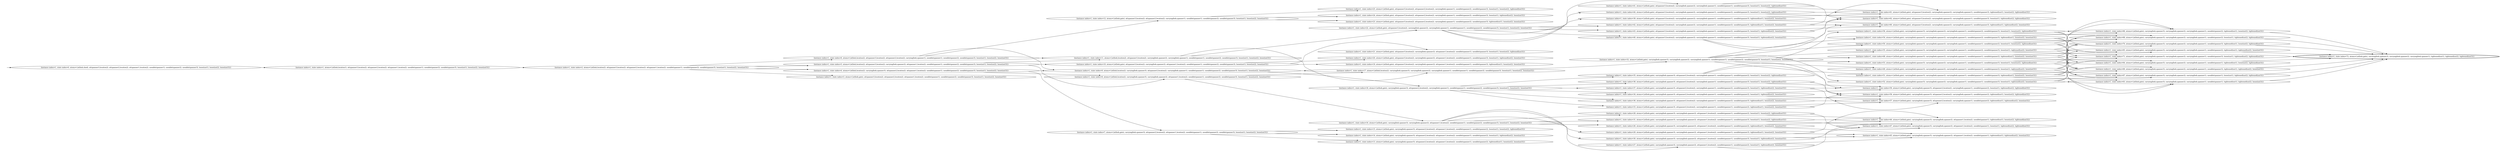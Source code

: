 digraph {
rankdir="LR"
s0[label="(instance index=1, state index=0, atoms={at(bob,shed), at(spanner3,location2), at(spanner2,location2), at(spanner1,location2), useable(spanner1), useable(spanner2), useable(spanner3), loose(nut1), loose(nut2), loose(nut3)})"]
s1[label="(instance index=1, state index=1, atoms={at(bob,location1), at(spanner3,location2), at(spanner2,location2), at(spanner1,location2), useable(spanner1), useable(spanner2), useable(spanner3), loose(nut1), loose(nut2), loose(nut3)})"]
s2[label="(instance index=1, state index=2, atoms={at(bob,location2), at(spanner3,location2), at(spanner2,location2), at(spanner1,location2), useable(spanner1), useable(spanner2), useable(spanner3), loose(nut1), loose(nut2), loose(nut3)})"]
s6[label="(instance index=1, state index=6, atoms={at(bob,location2), at(spanner3,location2), at(spanner2,location2), carrying(bob,spanner1), useable(spanner1), useable(spanner2), useable(spanner3), loose(nut1), loose(nut2), loose(nut3)})"]
s5[label="(instance index=1, state index=5, atoms={at(bob,location2), at(spanner3,location2), carrying(bob,spanner2), at(spanner1,location2), useable(spanner1), useable(spanner2), useable(spanner3), loose(nut1), loose(nut2), loose(nut3)})"]
s4[label="(instance index=1, state index=4, atoms={at(bob,location2), carrying(bob,spanner3), at(spanner2,location2), at(spanner1,location2), useable(spanner1), useable(spanner2), useable(spanner3), loose(nut1), loose(nut2), loose(nut3)})"]
s3[label="(instance index=1, state index=3, atoms={at(bob,gate), at(spanner3,location2), at(spanner2,location2), at(spanner1,location2), useable(spanner1), useable(spanner2), useable(spanner3), loose(nut1), loose(nut2), loose(nut3)})"]
s11[label="(instance index=1, state index=11, atoms={at(bob,location2), at(spanner3,location2), carrying(bob,spanner2), carrying(bob,spanner1), useable(spanner1), useable(spanner2), useable(spanner3), loose(nut1), loose(nut2), loose(nut3)})"]
s9[label="(instance index=1, state index=9, atoms={at(bob,location2), carrying(bob,spanner3), at(spanner2,location2), carrying(bob,spanner1), useable(spanner1), useable(spanner2), useable(spanner3), loose(nut1), loose(nut2), loose(nut3)})"]
s8[label="(instance index=1, state index=8, atoms={at(bob,location2), carrying(bob,spanner3), carrying(bob,spanner2), at(spanner1,location2), useable(spanner1), useable(spanner2), useable(spanner3), loose(nut1), loose(nut2), loose(nut3)})"]
s12[label="(instance index=1, state index=12, atoms={at(bob,gate), at(spanner3,location2), at(spanner2,location2), carrying(bob,spanner1), useable(spanner1), useable(spanner2), useable(spanner3), loose(nut1), loose(nut2), loose(nut3)})"]
s10[label="(instance index=1, state index=10, atoms={at(bob,gate), at(spanner3,location2), carrying(bob,spanner2), at(spanner1,location2), useable(spanner1), useable(spanner2), useable(spanner3), loose(nut1), loose(nut2), loose(nut3)})"]
s7[label="(instance index=1, state index=7, atoms={at(bob,gate), carrying(bob,spanner3), at(spanner2,location2), at(spanner1,location2), useable(spanner1), useable(spanner2), useable(spanner3), loose(nut1), loose(nut2), loose(nut3)})"]
s17[label="(instance index=1, state index=17, atoms={at(bob,location2), carrying(bob,spanner3), carrying(bob,spanner2), carrying(bob,spanner1), useable(spanner1), useable(spanner2), useable(spanner3), loose(nut1), loose(nut2), loose(nut3)})"]
s22[label="(instance index=1, state index=22, atoms={at(bob,gate), at(spanner3,location2), carrying(bob,spanner2), carrying(bob,spanner1), useable(spanner1), useable(spanner2), useable(spanner3), loose(nut1), loose(nut2), loose(nut3)})"]
s18[label="(instance index=1, state index=18, atoms={at(bob,gate), carrying(bob,spanner3), at(spanner2,location2), carrying(bob,spanner1), useable(spanner1), useable(spanner2), useable(spanner3), loose(nut1), loose(nut2), loose(nut3)})"]
s16[label="(instance index=1, state index=16, atoms={at(bob,gate), carrying(bob,spanner3), carrying(bob,spanner2), at(spanner1,location2), useable(spanner1), useable(spanner2), useable(spanner3), loose(nut1), loose(nut2), loose(nut3)})"]
s25[label="(instance index=1, state index=25, atoms={at(bob,gate), at(spanner3,location2), at(spanner2,location2), carrying(bob,spanner1), useable(spanner2), useable(spanner3), loose(nut1), loose(nut2), tightened(nut3)})"]
s24[label="(instance index=1, state index=24, atoms={at(bob,gate), at(spanner3,location2), at(spanner2,location2), carrying(bob,spanner1), useable(spanner2), useable(spanner3), loose(nut1), tightened(nut2), loose(nut3)})"]
s23[label="(instance index=1, state index=23, atoms={at(bob,gate), at(spanner3,location2), at(spanner2,location2), carrying(bob,spanner1), useable(spanner2), useable(spanner3), tightened(nut1), loose(nut2), loose(nut3)})"]
s21[label="(instance index=1, state index=21, atoms={at(bob,gate), at(spanner3,location2), carrying(bob,spanner2), at(spanner1,location2), useable(spanner1), useable(spanner3), loose(nut1), loose(nut2), tightened(nut3)})"]
s20[label="(instance index=1, state index=20, atoms={at(bob,gate), at(spanner3,location2), carrying(bob,spanner2), at(spanner1,location2), useable(spanner1), useable(spanner3), loose(nut1), tightened(nut2), loose(nut3)})"]
s19[label="(instance index=1, state index=19, atoms={at(bob,gate), at(spanner3,location2), carrying(bob,spanner2), at(spanner1,location2), useable(spanner1), useable(spanner3), tightened(nut1), loose(nut2), loose(nut3)})"]
s15[label="(instance index=1, state index=15, atoms={at(bob,gate), carrying(bob,spanner3), at(spanner2,location2), at(spanner1,location2), useable(spanner1), useable(spanner2), loose(nut1), loose(nut2), tightened(nut3)})"]
s14[label="(instance index=1, state index=14, atoms={at(bob,gate), carrying(bob,spanner3), at(spanner2,location2), at(spanner1,location2), useable(spanner1), useable(spanner2), loose(nut1), tightened(nut2), loose(nut3)})"]
s13[label="(instance index=1, state index=13, atoms={at(bob,gate), carrying(bob,spanner3), at(spanner2,location2), at(spanner1,location2), useable(spanner1), useable(spanner2), tightened(nut1), loose(nut2), loose(nut3)})"]
s32[label="(instance index=1, state index=32, atoms={at(bob,gate), carrying(bob,spanner3), carrying(bob,spanner2), carrying(bob,spanner1), useable(spanner1), useable(spanner2), useable(spanner3), loose(nut1), loose(nut2), loose(nut3)})"]
s44[label="(instance index=1, state index=44, atoms={at(bob,gate), at(spanner3,location2), carrying(bob,spanner2), carrying(bob,spanner1), useable(spanner2), useable(spanner3), loose(nut1), loose(nut2), tightened(nut3)})"]
s43[label="(instance index=1, state index=43, atoms={at(bob,gate), at(spanner3,location2), carrying(bob,spanner2), carrying(bob,spanner1), useable(spanner2), useable(spanner3), loose(nut1), tightened(nut2), loose(nut3)})"]
s42[label="(instance index=1, state index=42, atoms={at(bob,gate), at(spanner3,location2), carrying(bob,spanner2), carrying(bob,spanner1), useable(spanner2), useable(spanner3), tightened(nut1), loose(nut2), loose(nut3)})"]
s41[label="(instance index=1, state index=41, atoms={at(bob,gate), at(spanner3,location2), carrying(bob,spanner2), carrying(bob,spanner1), useable(spanner1), useable(spanner3), loose(nut1), loose(nut2), tightened(nut3)})"]
s40[label="(instance index=1, state index=40, atoms={at(bob,gate), at(spanner3,location2), carrying(bob,spanner2), carrying(bob,spanner1), useable(spanner1), useable(spanner3), loose(nut1), tightened(nut2), loose(nut3)})"]
s39[label="(instance index=1, state index=39, atoms={at(bob,gate), at(spanner3,location2), carrying(bob,spanner2), carrying(bob,spanner1), useable(spanner1), useable(spanner3), tightened(nut1), loose(nut2), loose(nut3)})"]
s38[label="(instance index=1, state index=38, atoms={at(bob,gate), carrying(bob,spanner3), at(spanner2,location2), carrying(bob,spanner1), useable(spanner2), useable(spanner3), loose(nut1), loose(nut2), tightened(nut3)})"]
s37[label="(instance index=1, state index=37, atoms={at(bob,gate), carrying(bob,spanner3), at(spanner2,location2), carrying(bob,spanner1), useable(spanner2), useable(spanner3), loose(nut1), tightened(nut2), loose(nut3)})"]
s36[label="(instance index=1, state index=36, atoms={at(bob,gate), carrying(bob,spanner3), at(spanner2,location2), carrying(bob,spanner1), useable(spanner2), useable(spanner3), tightened(nut1), loose(nut2), loose(nut3)})"]
s35[label="(instance index=1, state index=35, atoms={at(bob,gate), carrying(bob,spanner3), at(spanner2,location2), carrying(bob,spanner1), useable(spanner1), useable(spanner2), loose(nut1), loose(nut2), tightened(nut3)})"]
s34[label="(instance index=1, state index=34, atoms={at(bob,gate), carrying(bob,spanner3), at(spanner2,location2), carrying(bob,spanner1), useable(spanner1), useable(spanner2), loose(nut1), tightened(nut2), loose(nut3)})"]
s33[label="(instance index=1, state index=33, atoms={at(bob,gate), carrying(bob,spanner3), at(spanner2,location2), carrying(bob,spanner1), useable(spanner1), useable(spanner2), tightened(nut1), loose(nut2), loose(nut3)})"]
s31[label="(instance index=1, state index=31, atoms={at(bob,gate), carrying(bob,spanner3), carrying(bob,spanner2), at(spanner1,location2), useable(spanner1), useable(spanner3), loose(nut1), loose(nut2), tightened(nut3)})"]
s30[label="(instance index=1, state index=30, atoms={at(bob,gate), carrying(bob,spanner3), carrying(bob,spanner2), at(spanner1,location2), useable(spanner1), useable(spanner3), loose(nut1), tightened(nut2), loose(nut3)})"]
s29[label="(instance index=1, state index=29, atoms={at(bob,gate), carrying(bob,spanner3), carrying(bob,spanner2), at(spanner1,location2), useable(spanner1), useable(spanner3), tightened(nut1), loose(nut2), loose(nut3)})"]
s28[label="(instance index=1, state index=28, atoms={at(bob,gate), carrying(bob,spanner3), carrying(bob,spanner2), at(spanner1,location2), useable(spanner1), useable(spanner2), loose(nut1), loose(nut2), tightened(nut3)})"]
s27[label="(instance index=1, state index=27, atoms={at(bob,gate), carrying(bob,spanner3), carrying(bob,spanner2), at(spanner1,location2), useable(spanner1), useable(spanner2), loose(nut1), tightened(nut2), loose(nut3)})"]
s26[label="(instance index=1, state index=26, atoms={at(bob,gate), carrying(bob,spanner3), carrying(bob,spanner2), at(spanner1,location2), useable(spanner1), useable(spanner2), tightened(nut1), loose(nut2), loose(nut3)})"]
s49[label="(instance index=1, state index=49, atoms={at(bob,gate), carrying(bob,spanner3), carrying(bob,spanner2), carrying(bob,spanner1), useable(spanner1), useable(spanner2), loose(nut1), tightened(nut2), loose(nut3)})"]
s48[label="(instance index=1, state index=48, atoms={at(bob,gate), carrying(bob,spanner3), carrying(bob,spanner2), carrying(bob,spanner1), useable(spanner1), useable(spanner2), tightened(nut1), loose(nut2), loose(nut3)})"]
s51[label="(instance index=1, state index=51, atoms={at(bob,gate), carrying(bob,spanner3), carrying(bob,spanner2), carrying(bob,spanner1), useable(spanner1), useable(spanner3), tightened(nut1), loose(nut2), loose(nut3)})"]
s52[label="(instance index=1, state index=52, atoms={at(bob,gate), carrying(bob,spanner3), carrying(bob,spanner2), carrying(bob,spanner1), useable(spanner1), useable(spanner3), loose(nut1), tightened(nut2), loose(nut3)})"]
s50[label="(instance index=1, state index=50, atoms={at(bob,gate), carrying(bob,spanner3), carrying(bob,spanner2), carrying(bob,spanner1), useable(spanner1), useable(spanner2), loose(nut1), loose(nut2), tightened(nut3)})"]
s53[label="(instance index=1, state index=53, atoms={at(bob,gate), carrying(bob,spanner3), carrying(bob,spanner2), carrying(bob,spanner1), useable(spanner1), useable(spanner3), loose(nut1), loose(nut2), tightened(nut3)})"]
s54[label="(instance index=1, state index=54, atoms={at(bob,gate), carrying(bob,spanner3), carrying(bob,spanner2), carrying(bob,spanner1), useable(spanner2), useable(spanner3), tightened(nut1), loose(nut2), loose(nut3)})"]
s55[label="(instance index=1, state index=55, atoms={at(bob,gate), carrying(bob,spanner3), carrying(bob,spanner2), carrying(bob,spanner1), useable(spanner2), useable(spanner3), loose(nut1), tightened(nut2), loose(nut3)})"]
s56[label="(instance index=1, state index=56, atoms={at(bob,gate), carrying(bob,spanner3), carrying(bob,spanner2), carrying(bob,spanner1), useable(spanner2), useable(spanner3), loose(nut1), loose(nut2), tightened(nut3)})"]
s62[label="(instance index=1, state index=62, atoms={at(bob,gate), at(spanner3,location2), carrying(bob,spanner2), carrying(bob,spanner1), useable(spanner3), loose(nut1), tightened(nut2), tightened(nut3)})"]
s61[label="(instance index=1, state index=61, atoms={at(bob,gate), at(spanner3,location2), carrying(bob,spanner2), carrying(bob,spanner1), useable(spanner3), tightened(nut1), loose(nut2), tightened(nut3)})"]
s60[label="(instance index=1, state index=60, atoms={at(bob,gate), at(spanner3,location2), carrying(bob,spanner2), carrying(bob,spanner1), useable(spanner3), tightened(nut1), tightened(nut2), loose(nut3)})"]
s59[label="(instance index=1, state index=59, atoms={at(bob,gate), carrying(bob,spanner3), at(spanner2,location2), carrying(bob,spanner1), useable(spanner2), loose(nut1), tightened(nut2), tightened(nut3)})"]
s58[label="(instance index=1, state index=58, atoms={at(bob,gate), carrying(bob,spanner3), at(spanner2,location2), carrying(bob,spanner1), useable(spanner2), tightened(nut1), loose(nut2), tightened(nut3)})"]
s57[label="(instance index=1, state index=57, atoms={at(bob,gate), carrying(bob,spanner3), at(spanner2,location2), carrying(bob,spanner1), useable(spanner2), tightened(nut1), tightened(nut2), loose(nut3)})"]
s47[label="(instance index=1, state index=47, atoms={at(bob,gate), carrying(bob,spanner3), carrying(bob,spanner2), at(spanner1,location2), useable(spanner1), loose(nut1), tightened(nut2), tightened(nut3)})"]
s46[label="(instance index=1, state index=46, atoms={at(bob,gate), carrying(bob,spanner3), carrying(bob,spanner2), at(spanner1,location2), useable(spanner1), tightened(nut1), loose(nut2), tightened(nut3)})"]
s45[label="(instance index=1, state index=45, atoms={at(bob,gate), carrying(bob,spanner3), carrying(bob,spanner2), at(spanner1,location2), useable(spanner1), tightened(nut1), tightened(nut2), loose(nut3)})"]
s71[label="(instance index=1, state index=71, atoms={at(bob,gate), carrying(bob,spanner3), carrying(bob,spanner2), carrying(bob,spanner1), useable(spanner3), loose(nut1), tightened(nut2), tightened(nut3)})"]
s69[label="(instance index=1, state index=69, atoms={at(bob,gate), carrying(bob,spanner3), carrying(bob,spanner2), carrying(bob,spanner1), useable(spanner3), tightened(nut1), tightened(nut2), loose(nut3)})"]
s70[label="(instance index=1, state index=70, atoms={at(bob,gate), carrying(bob,spanner3), carrying(bob,spanner2), carrying(bob,spanner1), useable(spanner3), tightened(nut1), loose(nut2), tightened(nut3)})"]
s68[label="(instance index=1, state index=68, atoms={at(bob,gate), carrying(bob,spanner3), carrying(bob,spanner2), carrying(bob,spanner1), useable(spanner2), loose(nut1), tightened(nut2), tightened(nut3)})"]
s66[label="(instance index=1, state index=66, atoms={at(bob,gate), carrying(bob,spanner3), carrying(bob,spanner2), carrying(bob,spanner1), useable(spanner2), tightened(nut1), loose(nut2), tightened(nut3)})"]
s67[label="(instance index=1, state index=67, atoms={at(bob,gate), carrying(bob,spanner3), carrying(bob,spanner2), carrying(bob,spanner1), useable(spanner1), loose(nut1), tightened(nut2), tightened(nut3)})"]
s65[label="(instance index=1, state index=65, atoms={at(bob,gate), carrying(bob,spanner3), carrying(bob,spanner2), carrying(bob,spanner1), useable(spanner2), tightened(nut1), tightened(nut2), loose(nut3)})"]
s64[label="(instance index=1, state index=64, atoms={at(bob,gate), carrying(bob,spanner3), carrying(bob,spanner2), carrying(bob,spanner1), useable(spanner1), tightened(nut1), loose(nut2), tightened(nut3)})"]
s63[label="(instance index=1, state index=63, atoms={at(bob,gate), carrying(bob,spanner3), carrying(bob,spanner2), carrying(bob,spanner1), useable(spanner1), tightened(nut1), tightened(nut2), loose(nut3)})"]
s72[peripheries=2,label="(instance index=1, state index=72, atoms={at(bob,gate), carrying(bob,spanner3), carrying(bob,spanner2), carrying(bob,spanner1), tightened(nut1), tightened(nut2), tightened(nut3)})"]
Dangling [ label = "", style = invis ]
{ rank = same; Dangling }
Dangling -> s0
{ rank = same; s0}
{ rank = same; s1}
{ rank = same; s2}
{ rank = same; s6,s5,s4,s3}
{ rank = same; s11,s9,s8,s12,s10,s7}
{ rank = same; s17,s22,s18,s16,s25,s24,s23,s21,s20,s19,s15,s14,s13}
{ rank = same; s32,s44,s43,s42,s41,s40,s39,s38,s37,s36,s35,s34,s33,s31,s30,s29,s28,s27,s26}
{ rank = same; s49,s48,s51,s52,s50,s53,s54,s55,s56,s62,s61,s60,s59,s58,s57,s47,s46,s45}
{ rank = same; s71,s69,s70,s68,s66,s67,s65,s64,s63}
{ rank = same; s72}
{
s0->s1
}
{
s1->s2
}
{
s2->s6
s2->s5
s2->s4
s2->s3
}
{
s6->s11
s6->s9
s6->s12
s5->s11
s5->s8
s5->s10
s4->s9
s4->s8
s4->s7
}
{
s11->s17
s11->s22
s9->s17
s9->s18
s8->s17
s8->s16
s12->s25
s12->s24
s12->s23
s10->s21
s10->s20
s10->s19
s7->s15
s7->s14
s7->s13
}
{
s17->s32
s22->s44
s22->s43
s22->s42
s22->s41
s22->s40
s22->s39
s18->s38
s18->s37
s18->s36
s18->s35
s18->s34
s18->s33
s16->s31
s16->s30
s16->s29
s16->s28
s16->s27
s16->s26
}
{
s32->s56
s32->s55
s32->s54
s32->s53
s32->s52
s32->s51
s32->s50
s32->s49
s32->s48
s44->s62
s44->s61
s43->s62
s43->s60
s42->s61
s42->s60
s41->s62
s41->s61
s40->s62
s40->s60
s39->s61
s39->s60
s38->s59
s38->s58
s37->s59
s37->s57
s36->s58
s36->s57
s35->s59
s35->s58
s34->s59
s34->s57
s33->s58
s33->s57
s31->s47
s31->s46
s30->s47
s30->s45
s29->s46
s29->s45
s28->s47
s28->s46
s27->s47
s27->s45
s26->s46
s26->s45
}
{
s49->s68
s49->s65
s49->s67
s49->s63
s48->s66
s48->s65
s48->s64
s48->s63
s51->s70
s51->s69
s51->s64
s51->s63
s52->s71
s52->s69
s52->s67
s52->s63
s50->s68
s50->s66
s50->s67
s50->s64
s53->s71
s53->s70
s53->s67
s53->s64
s54->s70
s54->s69
s54->s66
s54->s65
s55->s71
s55->s69
s55->s68
s55->s65
s56->s71
s56->s70
s56->s68
s56->s66
}
{
s71->s72
s69->s72
s70->s72
s68->s72
s66->s72
s67->s72
s65->s72
s64->s72
s63->s72
}
{
}
}
